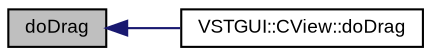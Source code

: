 digraph "doDrag"
{
  bgcolor="transparent";
  edge [fontname="Arial",fontsize="9",labelfontname="Arial",labelfontsize="9"];
  node [fontname="Arial",fontsize="9",shape=record];
  rankdir="LR";
  Node1 [label="doDrag",height=0.2,width=0.4,color="black", fillcolor="grey75", style="filled" fontcolor="black"];
  Node1 -> Node2 [dir="back",color="midnightblue",fontsize="9",style="solid",fontname="Arial"];
  Node2 [label="VSTGUI::CView::doDrag",height=0.2,width=0.4,color="black",URL="$class_v_s_t_g_u_i_1_1_c_view.html#af07ba191ffe3b29a7b836a638f00c15c",tooltip="start a drag operation. See CDropSource to create the source data package "];
}
